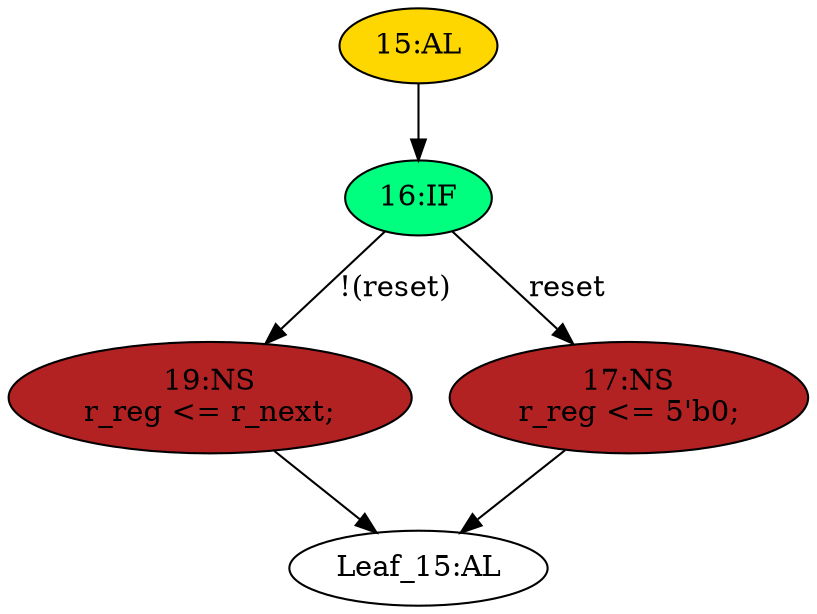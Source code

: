 strict digraph "" {
	node [label="\N"];
	"19:NS"	[ast="<pyverilog.vparser.ast.NonblockingSubstitution object at 0x7f47d8199c50>",
		fillcolor=firebrick,
		label="19:NS
r_reg <= r_next;",
		statements="[<pyverilog.vparser.ast.NonblockingSubstitution object at 0x7f47d8199c50>]",
		style=filled,
		typ=NonblockingSubstitution];
	"Leaf_15:AL"	[def_var="['r_reg']",
		label="Leaf_15:AL"];
	"19:NS" -> "Leaf_15:AL"	[cond="[]",
		lineno=None];
	"16:IF"	[ast="<pyverilog.vparser.ast.IfStatement object at 0x7f47d8199f10>",
		fillcolor=springgreen,
		label="16:IF",
		statements="[]",
		style=filled,
		typ=IfStatement];
	"16:IF" -> "19:NS"	[cond="['reset']",
		label="!(reset)",
		lineno=16];
	"17:NS"	[ast="<pyverilog.vparser.ast.NonblockingSubstitution object at 0x7f47d8199fd0>",
		fillcolor=firebrick,
		label="17:NS
r_reg <= 5'b0;",
		statements="[<pyverilog.vparser.ast.NonblockingSubstitution object at 0x7f47d8199fd0>]",
		style=filled,
		typ=NonblockingSubstitution];
	"16:IF" -> "17:NS"	[cond="['reset']",
		label=reset,
		lineno=16];
	"15:AL"	[ast="<pyverilog.vparser.ast.Always object at 0x7f47d81ae190>",
		clk_sens=True,
		fillcolor=gold,
		label="15:AL",
		sens="['clk', 'reset']",
		statements="[]",
		style=filled,
		typ=Always,
		use_var="['reset', 'r_next']"];
	"15:AL" -> "16:IF"	[cond="[]",
		lineno=None];
	"17:NS" -> "Leaf_15:AL"	[cond="[]",
		lineno=None];
}
